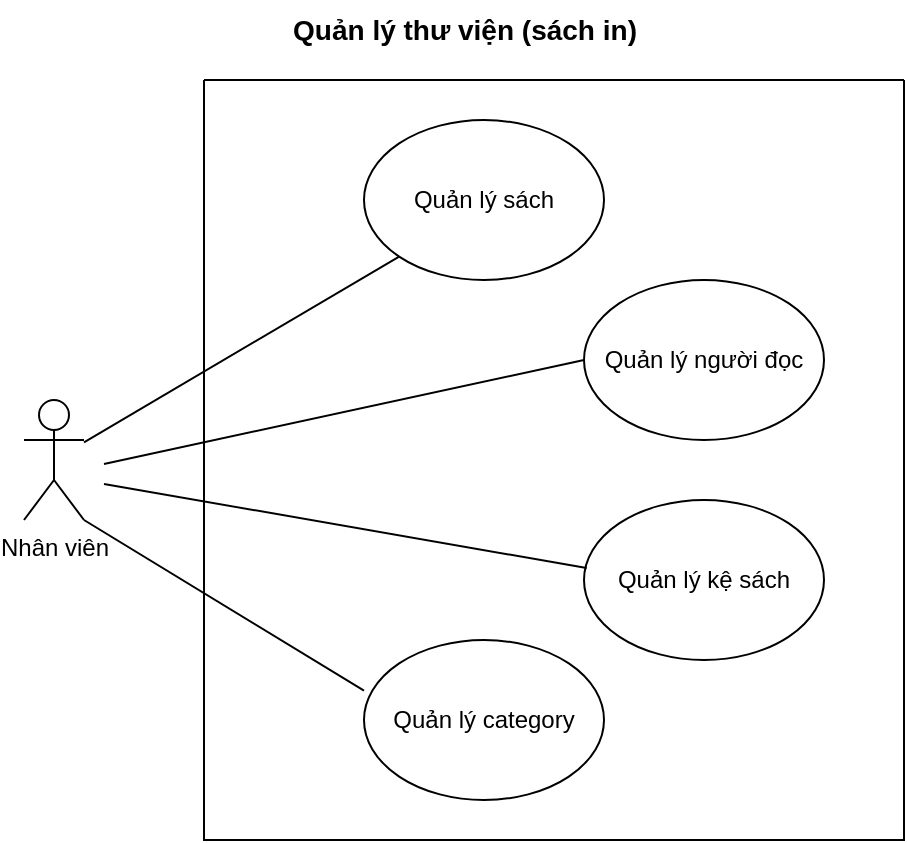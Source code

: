 <mxfile version="24.2.2" type="github">
  <diagram name="Trang-1" id="3UiEf16O9r2EEK7mlClC">
    <mxGraphModel dx="1034" dy="446" grid="1" gridSize="10" guides="1" tooltips="1" connect="1" arrows="1" fold="1" page="1" pageScale="1" pageWidth="827" pageHeight="1169" math="0" shadow="0">
      <root>
        <mxCell id="0" />
        <mxCell id="1" parent="0" />
        <mxCell id="Ql7kWVuWB2fA1gGx-IYD-1" value="Nhân viên" style="shape=umlActor;verticalLabelPosition=bottom;verticalAlign=top;html=1;outlineConnect=0;" vertex="1" parent="1">
          <mxGeometry x="40" y="660" width="30" height="60" as="geometry" />
        </mxCell>
        <mxCell id="Ql7kWVuWB2fA1gGx-IYD-4" value="Quản lý kệ sách" style="ellipse;whiteSpace=wrap;html=1;" vertex="1" parent="1">
          <mxGeometry x="320" y="710" width="120" height="80" as="geometry" />
        </mxCell>
        <mxCell id="Ql7kWVuWB2fA1gGx-IYD-5" value="Quản lý sách" style="ellipse;whiteSpace=wrap;html=1;" vertex="1" parent="1">
          <mxGeometry x="210" y="520" width="120" height="80" as="geometry" />
        </mxCell>
        <mxCell id="Ql7kWVuWB2fA1gGx-IYD-6" value="Quản lý người đọc" style="ellipse;whiteSpace=wrap;html=1;" vertex="1" parent="1">
          <mxGeometry x="320" y="600" width="120" height="80" as="geometry" />
        </mxCell>
        <mxCell id="Ql7kWVuWB2fA1gGx-IYD-7" value="Quản lý category" style="ellipse;whiteSpace=wrap;html=1;" vertex="1" parent="1">
          <mxGeometry x="210" y="780" width="120" height="80" as="geometry" />
        </mxCell>
        <mxCell id="Ql7kWVuWB2fA1gGx-IYD-8" value="" style="endArrow=none;html=1;rounded=0;entryX=0;entryY=1;entryDx=0;entryDy=0;" edge="1" parent="1" source="Ql7kWVuWB2fA1gGx-IYD-1" target="Ql7kWVuWB2fA1gGx-IYD-5">
          <mxGeometry width="50" height="50" relative="1" as="geometry">
            <mxPoint x="350" y="710" as="sourcePoint" />
            <mxPoint x="160" y="630" as="targetPoint" />
          </mxGeometry>
        </mxCell>
        <mxCell id="Ql7kWVuWB2fA1gGx-IYD-9" value="" style="endArrow=none;html=1;rounded=0;entryX=0;entryY=0.5;entryDx=0;entryDy=0;" edge="1" parent="1" target="Ql7kWVuWB2fA1gGx-IYD-6">
          <mxGeometry width="50" height="50" relative="1" as="geometry">
            <mxPoint x="80" y="692" as="sourcePoint" />
            <mxPoint x="240" y="606" as="targetPoint" />
          </mxGeometry>
        </mxCell>
        <mxCell id="Ql7kWVuWB2fA1gGx-IYD-10" value="" style="endArrow=none;html=1;rounded=0;entryX=0.011;entryY=0.425;entryDx=0;entryDy=0;entryPerimeter=0;" edge="1" parent="1" target="Ql7kWVuWB2fA1gGx-IYD-4">
          <mxGeometry width="50" height="50" relative="1" as="geometry">
            <mxPoint x="80" y="702" as="sourcePoint" />
            <mxPoint x="250" y="616" as="targetPoint" />
          </mxGeometry>
        </mxCell>
        <mxCell id="Ql7kWVuWB2fA1gGx-IYD-11" value="" style="endArrow=none;html=1;rounded=0;entryX=0;entryY=0.317;entryDx=0;entryDy=0;entryPerimeter=0;exitX=1;exitY=1;exitDx=0;exitDy=0;exitPerimeter=0;" edge="1" parent="1" source="Ql7kWVuWB2fA1gGx-IYD-1" target="Ql7kWVuWB2fA1gGx-IYD-7">
          <mxGeometry width="50" height="50" relative="1" as="geometry">
            <mxPoint x="80" y="720" as="sourcePoint" />
            <mxPoint x="260" y="626" as="targetPoint" />
          </mxGeometry>
        </mxCell>
        <mxCell id="Ql7kWVuWB2fA1gGx-IYD-12" value="&lt;b&gt;&lt;font style=&quot;font-size: 14px;&quot;&gt;Quản lý thư viện (sách in)&lt;/font&gt;&lt;/b&gt;" style="text;html=1;align=center;verticalAlign=middle;resizable=0;points=[];autosize=1;strokeColor=none;fillColor=none;" vertex="1" parent="1">
          <mxGeometry x="160" y="460" width="200" height="30" as="geometry" />
        </mxCell>
        <mxCell id="Ql7kWVuWB2fA1gGx-IYD-14" value="" style="swimlane;startSize=0;" vertex="1" parent="1">
          <mxGeometry x="130" y="500" width="350" height="380" as="geometry" />
        </mxCell>
      </root>
    </mxGraphModel>
  </diagram>
</mxfile>
